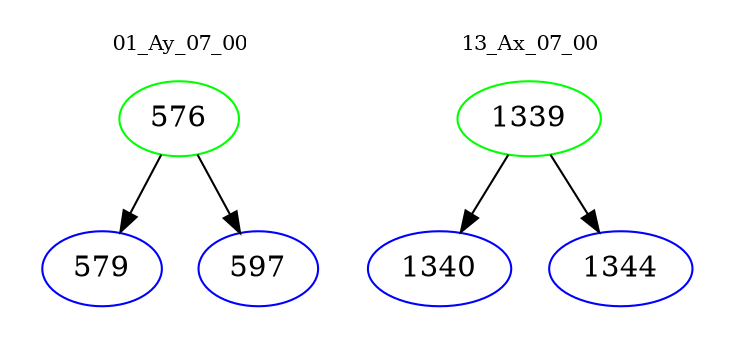 digraph{
subgraph cluster_0 {
color = white
label = "01_Ay_07_00";
fontsize=10;
T0_576 [label="576", color="green"]
T0_576 -> T0_579 [color="black"]
T0_579 [label="579", color="blue"]
T0_576 -> T0_597 [color="black"]
T0_597 [label="597", color="blue"]
}
subgraph cluster_1 {
color = white
label = "13_Ax_07_00";
fontsize=10;
T1_1339 [label="1339", color="green"]
T1_1339 -> T1_1340 [color="black"]
T1_1340 [label="1340", color="blue"]
T1_1339 -> T1_1344 [color="black"]
T1_1344 [label="1344", color="blue"]
}
}
